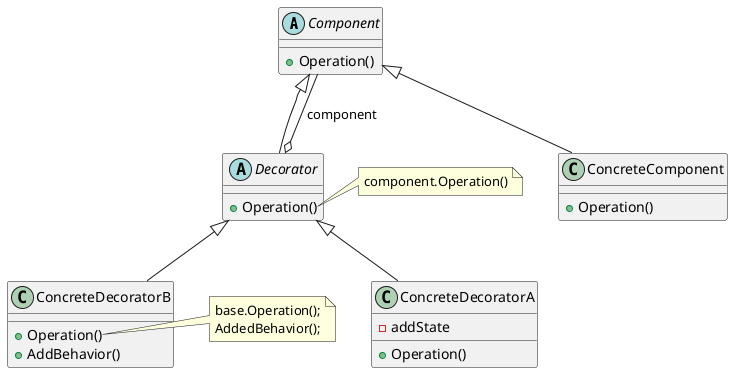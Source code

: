 @startuml Decorator 


abstract class Component{
    +Operation()
}

class ConcreteComponent{
    +Operation()
}

abstract class Decorator{
    +Operation()
}

class ConcreteDecoratorA{
    -addState
    +Operation()
}

class ConcreteDecoratorB{
    +Operation()
    +AddBehavior()
}

ConcreteComponent-up-|>Component
Decorator-up-|>Component
Component --o Decorator:component

ConcreteDecoratorB-up-|>Decorator
ConcreteDecoratorA-up-|>Decorator

note right of Decorator::Operation() 
component.Operation()
end note 

note right of ConcreteDecoratorB::Operation()
base.Operation();
AddedBehavior();
end note

@enduml